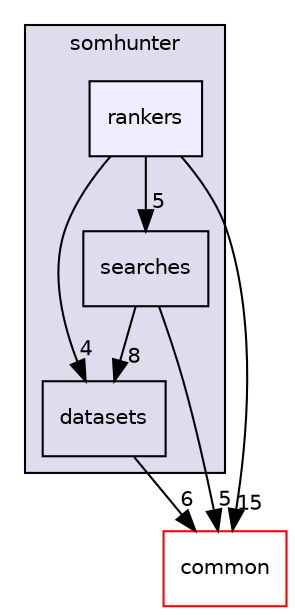 digraph "src/somhunter/rankers" {
  compound=true
  node [ fontsize="10", fontname="Helvetica"];
  edge [ labelfontsize="10", labelfontname="Helvetica"];
  subgraph clusterdir_cbaf2f19bfda0c28ea5a0cb4e99e0b36 {
    graph [ bgcolor="#ddddee", pencolor="black", label="somhunter" fontname="Helvetica", fontsize="10", URL="dir_cbaf2f19bfda0c28ea5a0cb4e99e0b36.html"]
  dir_b55595128ba80987f9e7d89ba01e28bc [shape=box label="searches" URL="dir_b55595128ba80987f9e7d89ba01e28bc.html"];
  dir_b7f3fb37dc83b0390c31d8e85a953c0e [shape=box label="datasets" URL="dir_b7f3fb37dc83b0390c31d8e85a953c0e.html"];
  dir_eabf73f6efa81e94524a9044ca737323 [shape=box, label="rankers", style="filled", fillcolor="#eeeeff", pencolor="black", URL="dir_eabf73f6efa81e94524a9044ca737323.html"];
  }
  dir_fdedb0aba14d44ce9d99bc100e026e6a [shape=box label="common" fillcolor="white" style="filled" color="red" URL="dir_fdedb0aba14d44ce9d99bc100e026e6a.html"];
  dir_eabf73f6efa81e94524a9044ca737323->dir_b55595128ba80987f9e7d89ba01e28bc [headlabel="5", labeldistance=1.5 headhref="dir_000016_000017.html"];
  dir_eabf73f6efa81e94524a9044ca737323->dir_b7f3fb37dc83b0390c31d8e85a953c0e [headlabel="4", labeldistance=1.5 headhref="dir_000016_000012.html"];
  dir_eabf73f6efa81e94524a9044ca737323->dir_fdedb0aba14d44ce9d99bc100e026e6a [headlabel="15", labeldistance=1.5 headhref="dir_000016_000003.html"];
  dir_b55595128ba80987f9e7d89ba01e28bc->dir_b7f3fb37dc83b0390c31d8e85a953c0e [headlabel="8", labeldistance=1.5 headhref="dir_000017_000012.html"];
  dir_b55595128ba80987f9e7d89ba01e28bc->dir_fdedb0aba14d44ce9d99bc100e026e6a [headlabel="5", labeldistance=1.5 headhref="dir_000017_000003.html"];
  dir_b7f3fb37dc83b0390c31d8e85a953c0e->dir_fdedb0aba14d44ce9d99bc100e026e6a [headlabel="6", labeldistance=1.5 headhref="dir_000012_000003.html"];
}
